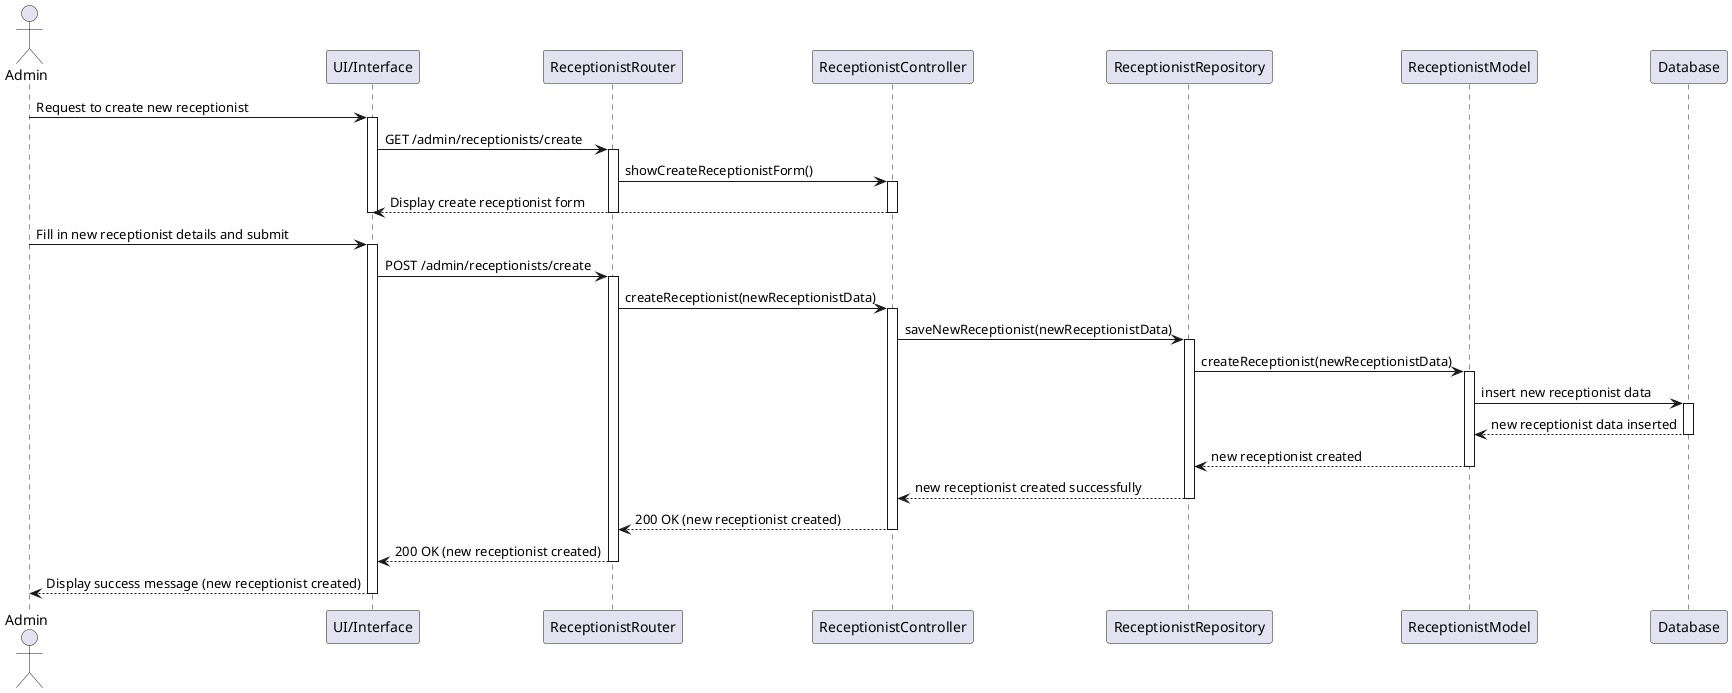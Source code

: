 @startuml
actor Admin
participant "UI/Interface" as UI
participant "ReceptionistRouter" as Router
participant "ReceptionistController" as Controller
participant "ReceptionistRepository" as Repository
participant "ReceptionistModel" as ReceptionistModel
participant "Database" as DB

Admin -> UI: Request to create new receptionist
activate UI
UI -> Router: GET /admin/receptionists/create
activate Router
Router -> Controller: showCreateReceptionistForm()
activate Controller
Controller --> UI: Display create receptionist form
deactivate Controller
deactivate Router
deactivate UI

Admin -> UI: Fill in new receptionist details and submit
activate UI
UI -> Router: POST /admin/receptionists/create
activate Router
Router -> Controller: createReceptionist(newReceptionistData)
activate Controller
Controller -> Repository: saveNewReceptionist(newReceptionistData)
activate Repository

Repository -> ReceptionistModel: createReceptionist(newReceptionistData)
activate ReceptionistModel
ReceptionistModel -> DB: insert new receptionist data
activate DB
DB --> ReceptionistModel: new receptionist data inserted
deactivate DB
ReceptionistModel --> Repository: new receptionist created
deactivate ReceptionistModel
Repository --> Controller: new receptionist created successfully
deactivate Repository

Controller --> Router: 200 OK (new receptionist created)
deactivate Controller
Router --> UI: 200 OK (new receptionist created)
deactivate Router
UI --> Admin: Display success message (new receptionist created)
deactivate UI
@enduml
